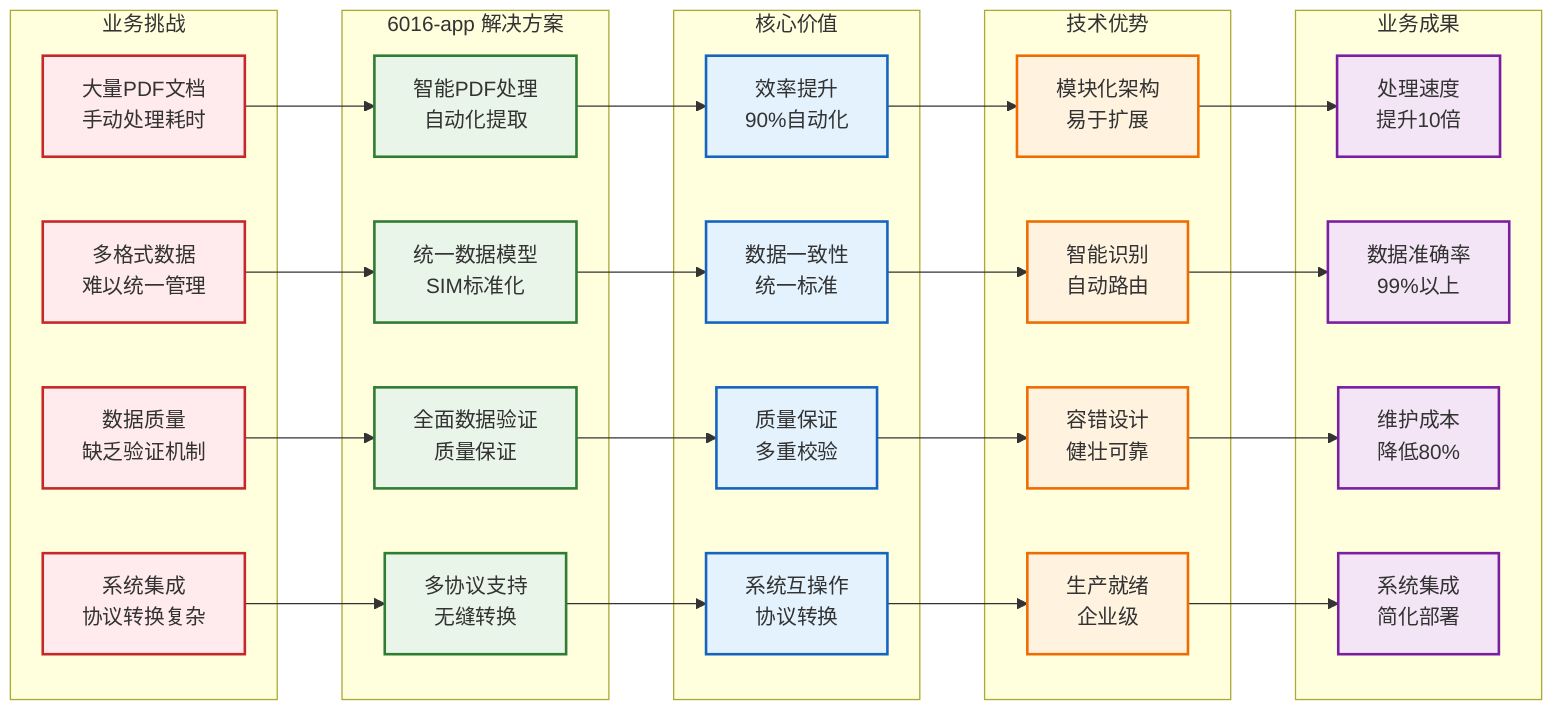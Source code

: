 graph LR
    %% 6016-app 核心价值主张图
    
    subgraph "业务挑战"
        CHALLENGE1[大量PDF文档<br/>手动处理耗时]
        CHALLENGE2[多格式数据<br/>难以统一管理]
        CHALLENGE3[数据质量<br/>缺乏验证机制]
        CHALLENGE4[系统集成<br/>协议转换复杂]
    end
    
    subgraph "6016-app 解决方案"
        SOLUTION1[智能PDF处理<br/>自动化提取]
        SOLUTION2[统一数据模型<br/>SIM标准化]
        SOLUTION3[全面数据验证<br/>质量保证]
        SOLUTION4[多协议支持<br/>无缝转换]
    end
    
    subgraph "核心价值"
        VALUE1[效率提升<br/>90%自动化]
        VALUE2[数据一致性<br/>统一标准]
        VALUE3[质量保证<br/>多重校验]
        VALUE4[系统互操作<br/>协议转换]
    end
    
    subgraph "技术优势"
        TECH1[模块化架构<br/>易于扩展]
        TECH2[智能识别<br/>自动路由]
        TECH3[容错设计<br/>健壮可靠]
        TECH4[生产就绪<br/>企业级]
    end
    
    subgraph "业务成果"
        RESULT1[处理速度<br/>提升10倍]
        RESULT2[数据准确率<br/>99%以上]
        RESULT3[维护成本<br/>降低80%]
        RESULT4[系统集成<br/>简化部署]
    end
    
    %% 连接关系
    CHALLENGE1 --> SOLUTION1
    CHALLENGE2 --> SOLUTION2
    CHALLENGE3 --> SOLUTION3
    CHALLENGE4 --> SOLUTION4
    
    SOLUTION1 --> VALUE1
    SOLUTION2 --> VALUE2
    SOLUTION3 --> VALUE3
    SOLUTION4 --> VALUE4
    
    VALUE1 --> TECH1
    VALUE2 --> TECH2
    VALUE3 --> TECH3
    VALUE4 --> TECH4
    
    TECH1 --> RESULT1
    TECH2 --> RESULT2
    TECH3 --> RESULT3
    TECH4 --> RESULT4
    
    %% 样式定义
    classDef challenge fill:#ffebee,stroke:#c62828,stroke-width:2px
    classDef solution fill:#e8f5e8,stroke:#2e7d32,stroke-width:2px
    classDef value fill:#e3f2fd,stroke:#1565c0,stroke-width:2px
    classDef tech fill:#fff3e0,stroke:#ef6c00,stroke-width:2px
    classDef result fill:#f3e5f5,stroke:#7b1fa2,stroke-width:2px
    
    class CHALLENGE1,CHALLENGE2,CHALLENGE3,CHALLENGE4 challenge
    class SOLUTION1,SOLUTION2,SOLUTION3,SOLUTION4 solution
    class VALUE1,VALUE2,VALUE3,VALUE4 value
    class TECH1,TECH2,TECH3,TECH4 tech
    class RESULT1,RESULT2,RESULT3,RESULT4 result